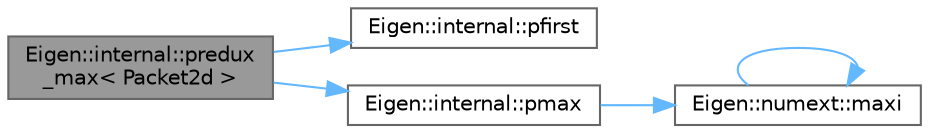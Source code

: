 digraph "Eigen::internal::predux_max&lt; Packet2d &gt;"
{
 // LATEX_PDF_SIZE
  bgcolor="transparent";
  edge [fontname=Helvetica,fontsize=10,labelfontname=Helvetica,labelfontsize=10];
  node [fontname=Helvetica,fontsize=10,shape=box,height=0.2,width=0.4];
  rankdir="LR";
  Node1 [id="Node000001",label="Eigen::internal::predux\l_max\< Packet2d \>",height=0.2,width=0.4,color="gray40", fillcolor="grey60", style="filled", fontcolor="black",tooltip=" "];
  Node1 -> Node2 [id="edge1_Node000001_Node000002",color="steelblue1",style="solid",tooltip=" "];
  Node2 [id="Node000002",label="Eigen::internal::pfirst",height=0.2,width=0.4,color="grey40", fillcolor="white", style="filled",URL="$namespace_eigen_1_1internal.html#aca8ce931f75f798f8222ae308a8d99a2",tooltip=" "];
  Node1 -> Node3 [id="edge2_Node000001_Node000003",color="steelblue1",style="solid",tooltip=" "];
  Node3 [id="Node000003",label="Eigen::internal::pmax",height=0.2,width=0.4,color="grey40", fillcolor="white", style="filled",URL="$namespace_eigen_1_1internal.html#a5b48179611579b41066884b064345c60",tooltip=" "];
  Node3 -> Node4 [id="edge3_Node000003_Node000004",color="steelblue1",style="solid",tooltip=" "];
  Node4 [id="Node000004",label="Eigen::numext::maxi",height=0.2,width=0.4,color="grey40", fillcolor="white", style="filled",URL="$namespace_eigen_1_1numext.html#a29d502349f2ec9897c808e65e0f96eb4",tooltip=" "];
  Node4 -> Node4 [id="edge4_Node000004_Node000004",color="steelblue1",style="solid",tooltip=" "];
}

